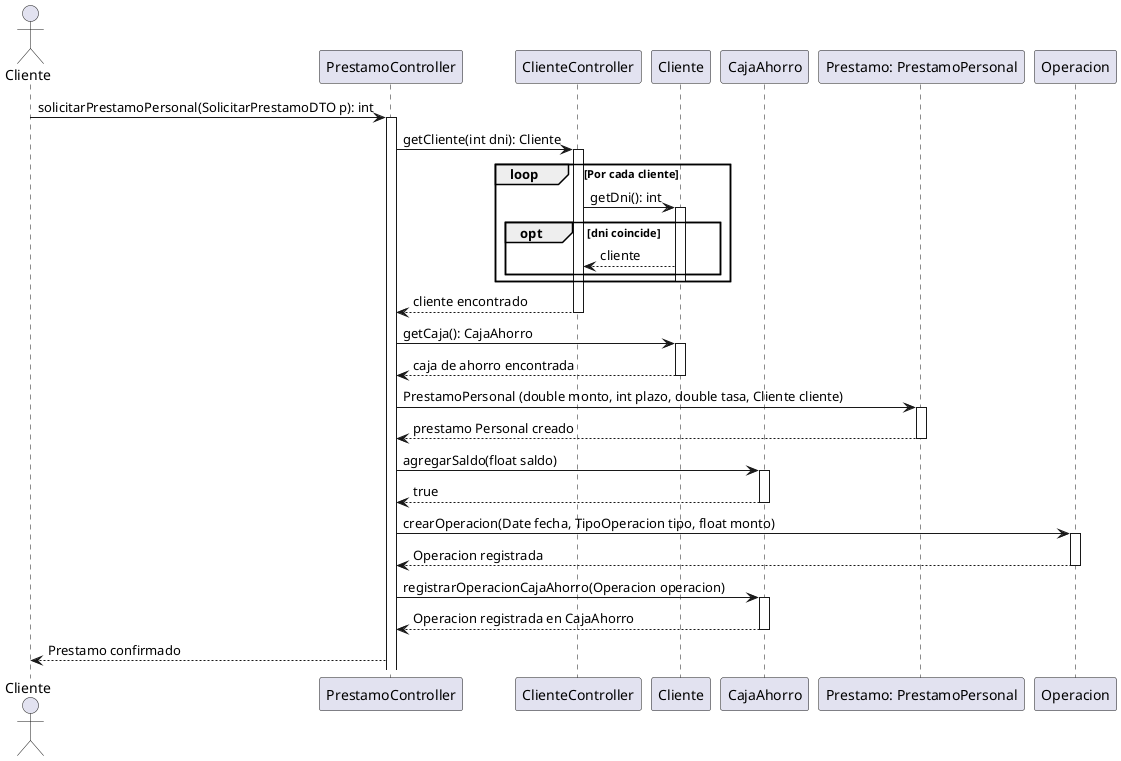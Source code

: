 @startuml
actor Cliente
participant "PrestamoController" as PC
participant "ClienteController" as CC
participant "Cliente" as C
participant "CajaAhorro" as CA
participant "Prestamo: PrestamoPersonal" as P
participant "Operacion" as O

Cliente -> PC: solicitarPrestamoPersonal(SolicitarPrestamoDTO p): int
activate PC

PC -> CC: getCliente(int dni): Cliente
activate CC

loop Por cada cliente
    CC -> C: getDni(): int
    activate C
    opt dni coincide
        CC <-- C: cliente
    end
    deactivate C
end

CC --> PC: cliente encontrado
deactivate CC

PC -> C: getCaja(): CajaAhorro
activate C
C --> PC: caja de ahorro encontrada
deactivate C

PC -> P: PrestamoPersonal (double monto, int plazo, double tasa, Cliente cliente)
activate P
PC <-- P: prestamo Personal creado
deactivate P

PC -> CA: agregarSaldo(float saldo)
activate CA
CA --> PC: true
deactivate CA

PC -> O: crearOperacion(Date fecha, TipoOperacion tipo, float monto)
activate O
O --> PC: Operacion registrada
deactivate O

PC -> CA : registrarOperacionCajaAhorro(Operacion operacion)
activate CA
CA --> PC: Operacion registrada en CajaAhorro
deactivate CA


PC --> Cliente: Prestamo confirmado
@enduml